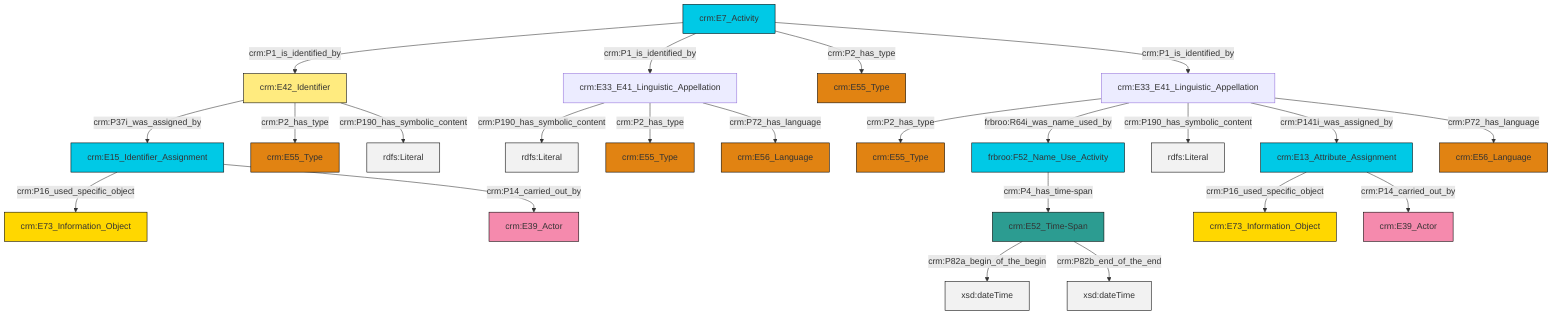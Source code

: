 graph TD
classDef Literal fill:#f2f2f2,stroke:#000000;
classDef CRM_Entity fill:#FFFFFF,stroke:#000000;
classDef Temporal_Entity fill:#00C9E6, stroke:#000000;
classDef Type fill:#E18312, stroke:#000000;
classDef Time-Span fill:#2C9C91, stroke:#000000;
classDef Appellation fill:#FFEB7F, stroke:#000000;
classDef Place fill:#008836, stroke:#000000;
classDef Persistent_Item fill:#B266B2, stroke:#000000;
classDef Conceptual_Object fill:#FFD700, stroke:#000000;
classDef Physical_Thing fill:#D2B48C, stroke:#000000;
classDef Actor fill:#f58aad, stroke:#000000;
classDef PC_Classes fill:#4ce600, stroke:#000000;
classDef Multi fill:#cccccc,stroke:#000000;

0["crm:E52_Time-Span"]:::Time-Span -->|crm:P82a_begin_of_the_begin| 1[xsd:dateTime]:::Literal
2["crm:E7_Activity"]:::Temporal_Entity -->|crm:P1_is_identified_by| 3["crm:E42_Identifier"]:::Appellation
3["crm:E42_Identifier"]:::Appellation -->|crm:P37i_was_assigned_by| 4["crm:E15_Identifier_Assignment"]:::Temporal_Entity
2["crm:E7_Activity"]:::Temporal_Entity -->|crm:P1_is_identified_by| 8["crm:E33_E41_Linguistic_Appellation"]:::Default
4["crm:E15_Identifier_Assignment"]:::Temporal_Entity -->|crm:P16_used_specific_object| 9["crm:E73_Information_Object"]:::Conceptual_Object
12["crm:E33_E41_Linguistic_Appellation"]:::Default -->|crm:P2_has_type| 13["crm:E55_Type"]:::Type
3["crm:E42_Identifier"]:::Appellation -->|crm:P2_has_type| 6["crm:E55_Type"]:::Type
3["crm:E42_Identifier"]:::Appellation -->|crm:P190_has_symbolic_content| 25[rdfs:Literal]:::Literal
8["crm:E33_E41_Linguistic_Appellation"]:::Default -->|crm:P190_has_symbolic_content| 26[rdfs:Literal]:::Literal
8["crm:E33_E41_Linguistic_Appellation"]:::Default -->|crm:P2_has_type| 21["crm:E55_Type"]:::Type
10["crm:E13_Attribute_Assignment"]:::Temporal_Entity -->|crm:P16_used_specific_object| 23["crm:E73_Information_Object"]:::Conceptual_Object
12["crm:E33_E41_Linguistic_Appellation"]:::Default -->|frbroo:R64i_was_name_used_by| 16["frbroo:F52_Name_Use_Activity"]:::Temporal_Entity
16["frbroo:F52_Name_Use_Activity"]:::Temporal_Entity -->|crm:P4_has_time-span| 0["crm:E52_Time-Span"]:::Time-Span
10["crm:E13_Attribute_Assignment"]:::Temporal_Entity -->|crm:P14_carried_out_by| 19["crm:E39_Actor"]:::Actor
12["crm:E33_E41_Linguistic_Appellation"]:::Default -->|crm:P190_has_symbolic_content| 35[rdfs:Literal]:::Literal
4["crm:E15_Identifier_Assignment"]:::Temporal_Entity -->|crm:P14_carried_out_by| 29["crm:E39_Actor"]:::Actor
2["crm:E7_Activity"]:::Temporal_Entity -->|crm:P2_has_type| 33["crm:E55_Type"]:::Type
8["crm:E33_E41_Linguistic_Appellation"]:::Default -->|crm:P72_has_language| 27["crm:E56_Language"]:::Type
12["crm:E33_E41_Linguistic_Appellation"]:::Default -->|crm:P141i_was_assigned_by| 10["crm:E13_Attribute_Assignment"]:::Temporal_Entity
2["crm:E7_Activity"]:::Temporal_Entity -->|crm:P1_is_identified_by| 12["crm:E33_E41_Linguistic_Appellation"]:::Default
12["crm:E33_E41_Linguistic_Appellation"]:::Default -->|crm:P72_has_language| 31["crm:E56_Language"]:::Type
0["crm:E52_Time-Span"]:::Time-Span -->|crm:P82b_end_of_the_end| 41[xsd:dateTime]:::Literal